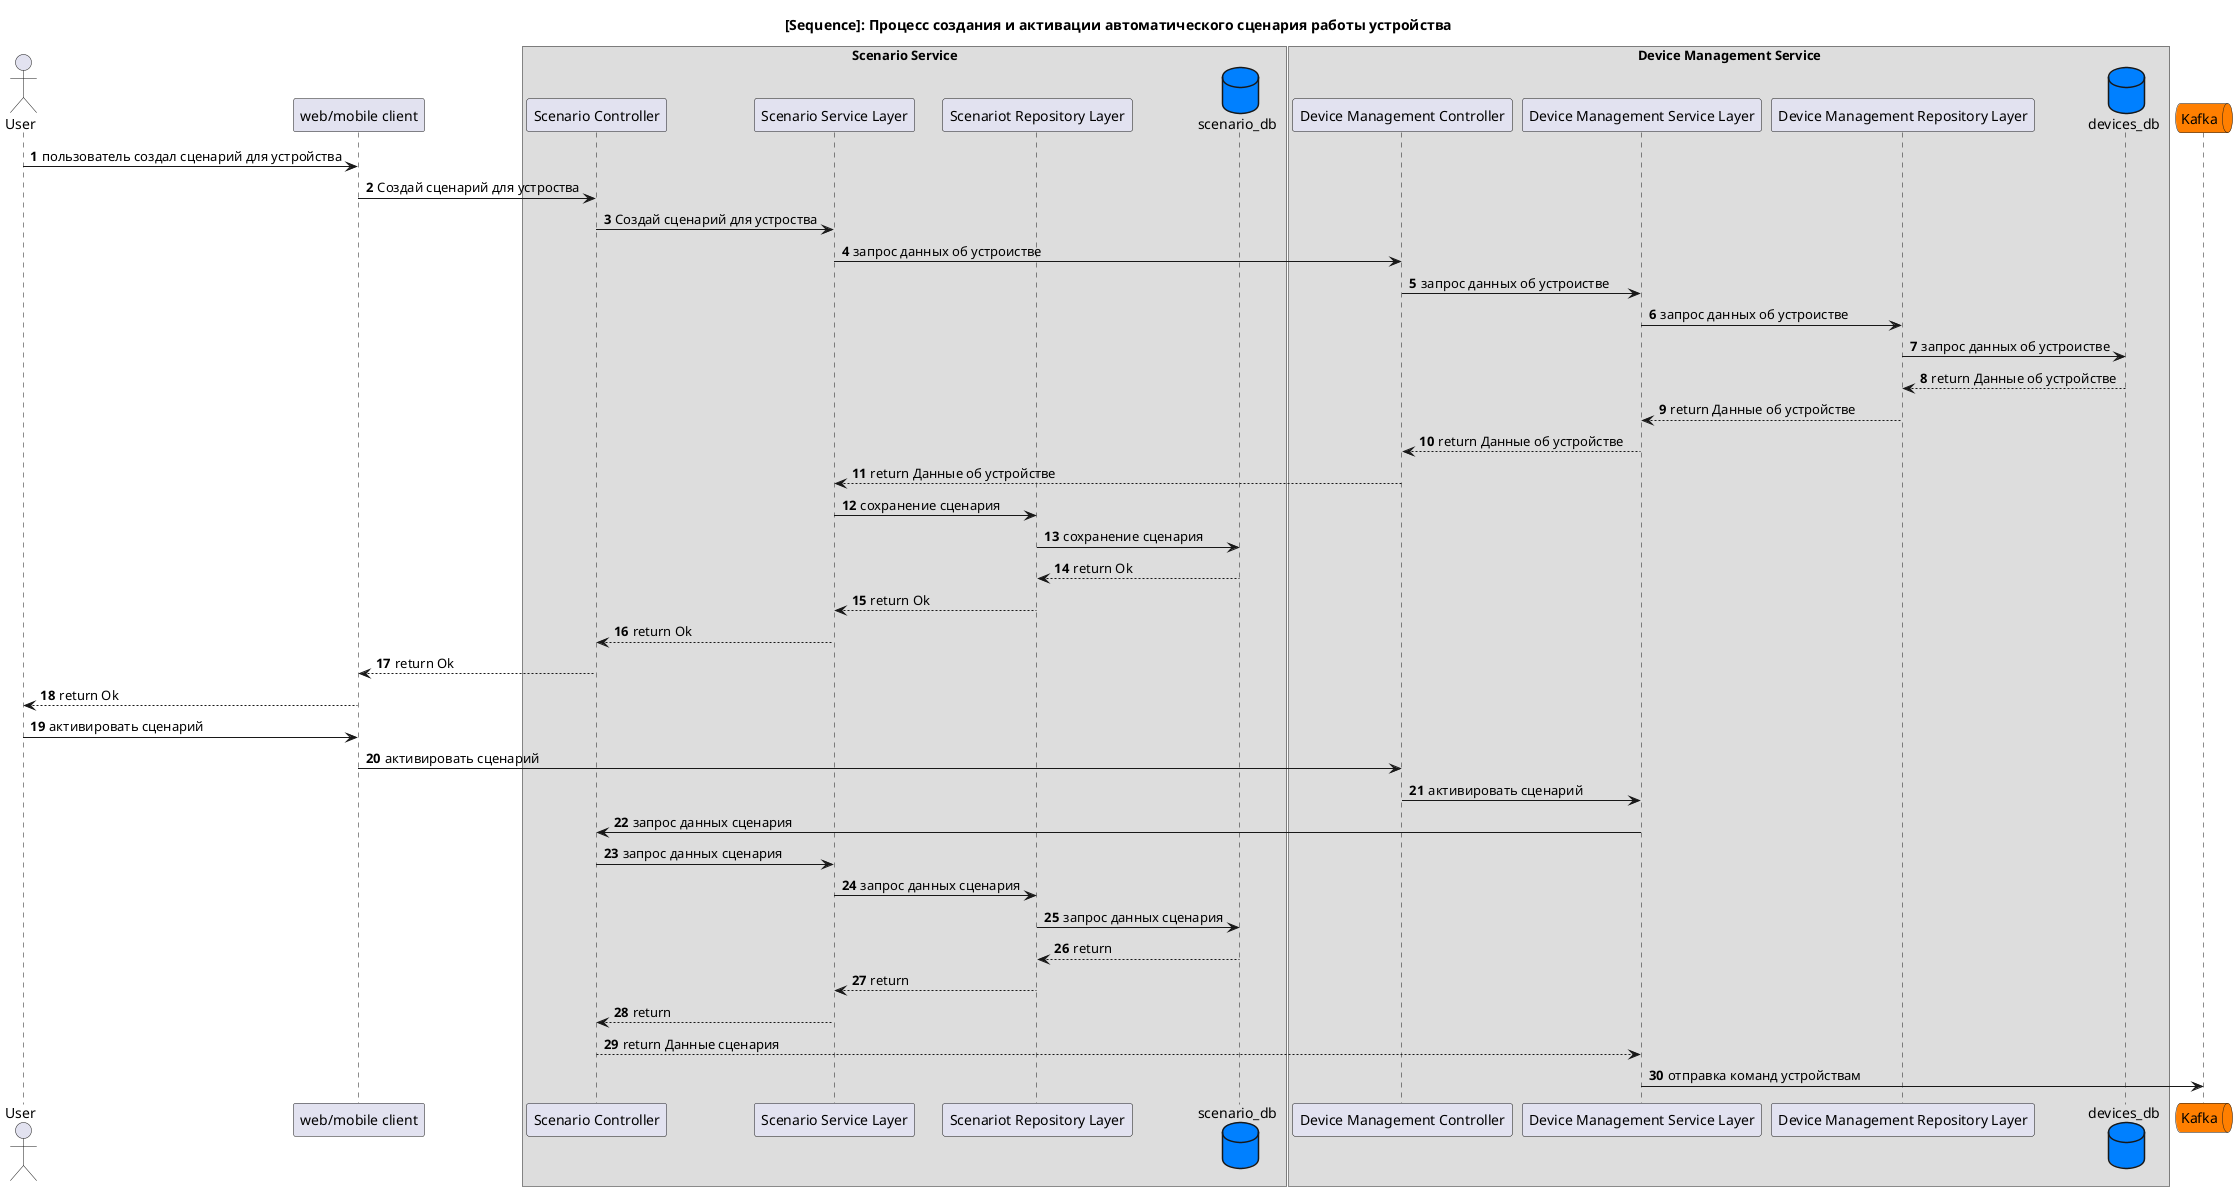@startuml
autonumber

title [Sequence]: Процесс создания и активации автоматического сценария работы устройства

actor "User" as user
participant client as "web/mobile client"
box "Scenario Service"
    participant ScenarioServiceController as "Scenario Controller"
    participant ScenarioServiceLayer as "Scenario Service Layer"
    participant ScenarioRepositoryLayer as "Scenariot Repository Layer"
    database ScenarioDB as "scenario_db" #0080ff
endbox

box "Device Management Service"
    participant DeviceManagementController as "Device Management Controller"
    participant ServiceLayer as "Device Management Service Layer"
    participant RepositoryLayer as "Device Management Repository Layer"
    database DB as "devices_db" #0080ff
endbox

queue "Kafka" as kafka #ff7f00

user -> client: пользователь создал сценарий для устройства
client -> ScenarioServiceController: Создай сценарий для устроства
ScenarioServiceController -> ScenarioServiceLayer: Создай сценарий для устроства
ScenarioServiceLayer -> DeviceManagementController: запрос данных об устроистве
DeviceManagementController -> ServiceLayer: запрос данных об устроистве
ServiceLayer -> RepositoryLayer: запрос данных об устроистве
RepositoryLayer -> DB: запрос данных об устроистве
DB --> RepositoryLayer: return Данные об устройстве
RepositoryLayer --> ServiceLayer: return Данные об устройстве
ServiceLayer --> DeviceManagementController: return Данные об устройстве
DeviceManagementController --> ScenarioServiceLayer: return Данные об устройстве
ScenarioServiceLayer -> ScenarioRepositoryLayer: сохранение сценария
ScenarioRepositoryLayer -> ScenarioDB: сохранение сценария
ScenarioDB --> ScenarioRepositoryLayer: return Ok
ScenarioRepositoryLayer --> ScenarioServiceLayer: return Ok
ScenarioServiceLayer --> ScenarioServiceController: return Ok
ScenarioServiceController --> client: return Ok
client --> user: return Ok

user -> client: активировать сценарий
client -> DeviceManagementController: активировать сценарий
DeviceManagementController -> ServiceLayer: активировать сценарий
ServiceLayer -> ScenarioServiceController: запрос данных сценария
ScenarioServiceController -> ScenarioServiceLayer: запрос данных сценария
ScenarioServiceLayer -> ScenarioRepositoryLayer: запрос данных сценария
ScenarioRepositoryLayer -> ScenarioDB: запрос данных сценария
ScenarioRepositoryLayer <-- ScenarioDB: return
ScenarioServiceLayer <-- ScenarioRepositoryLayer: return
ScenarioServiceController <-- ScenarioServiceLayer: return
ServiceLayer <-- ScenarioServiceController: return Данные сценария
ServiceLayer -> kafka: отправка команд устройствам

@enduml
